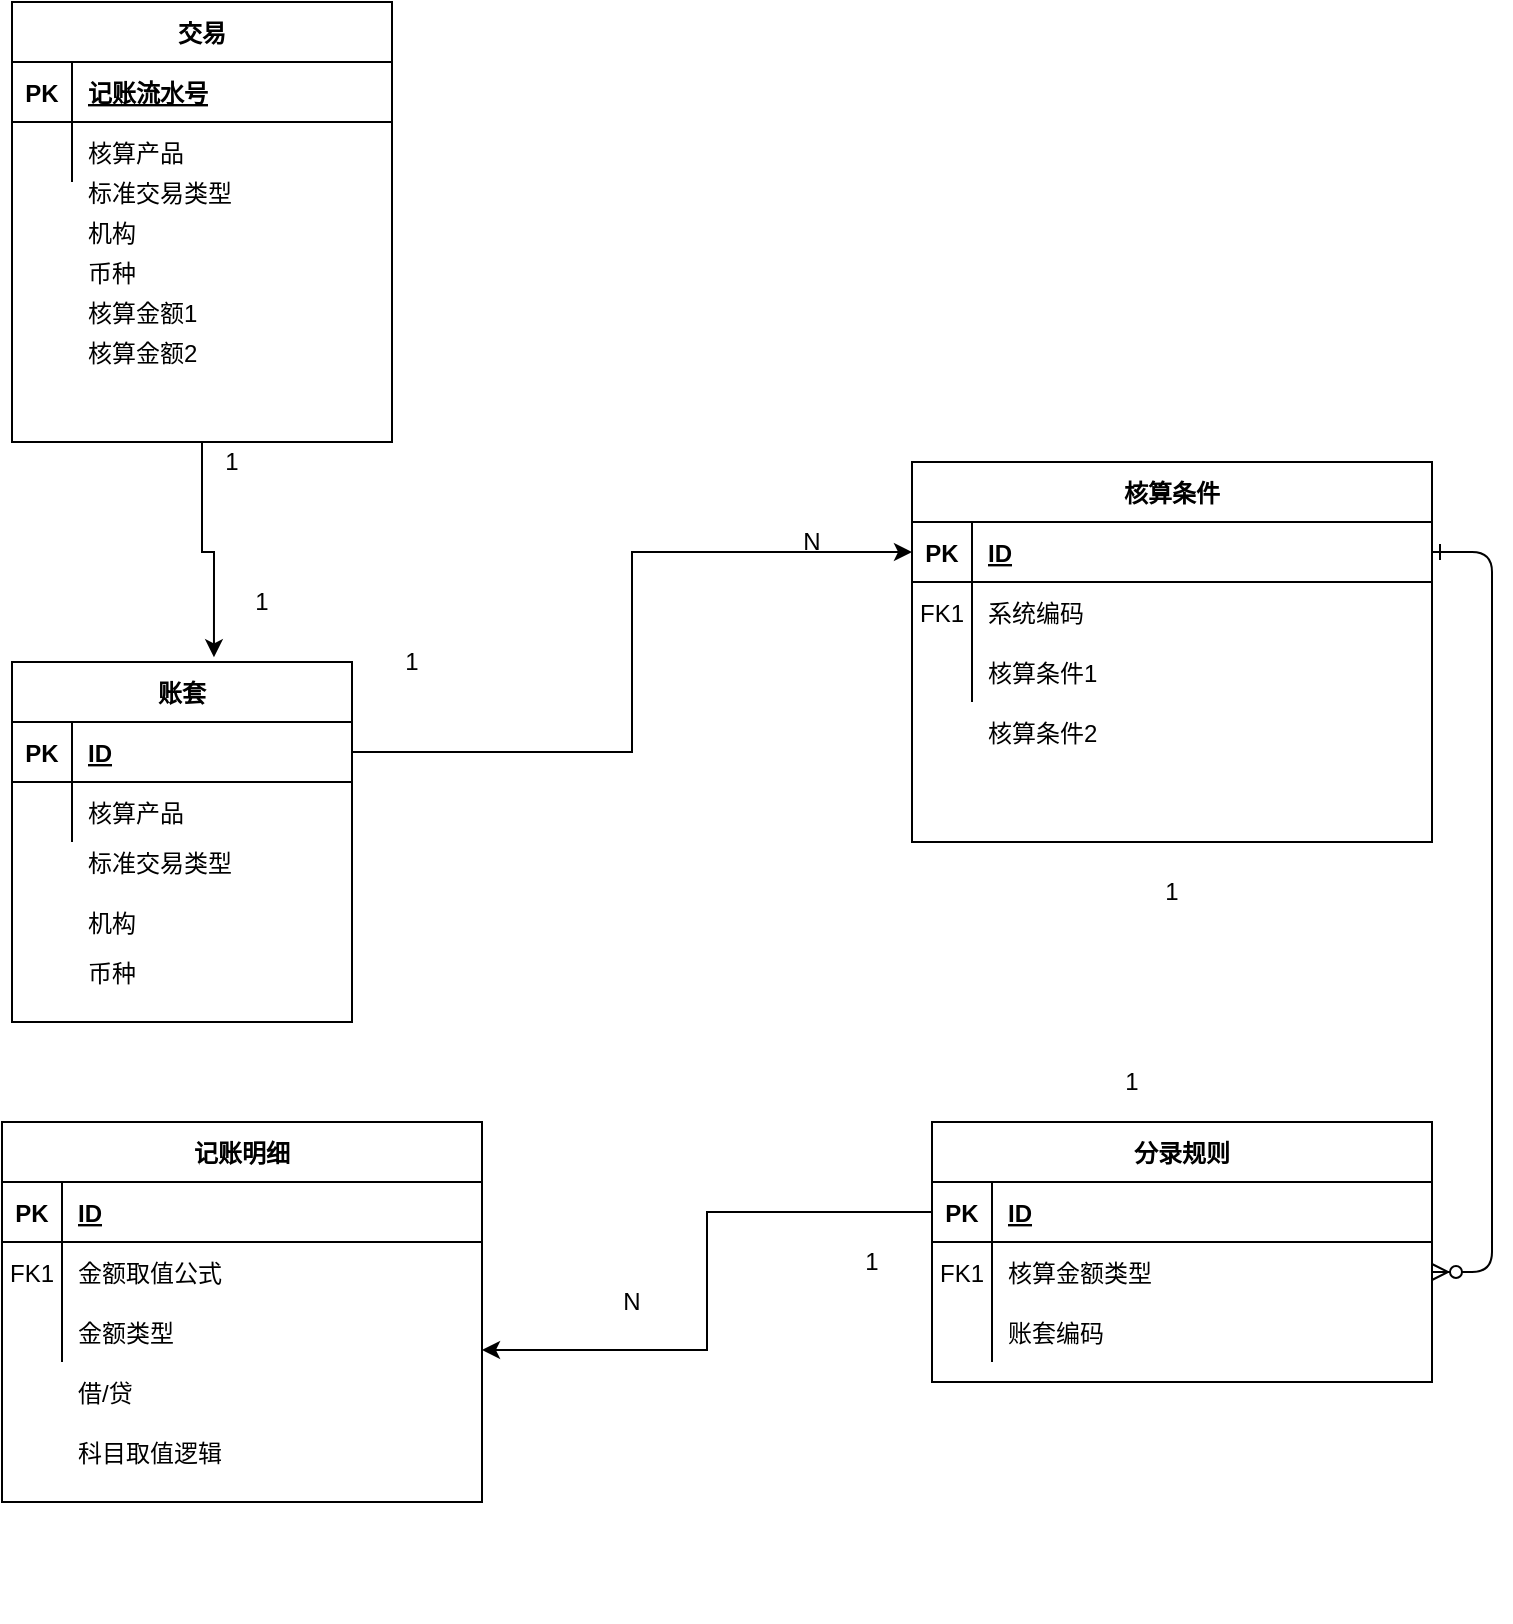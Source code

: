 <mxfile version="13.6.9" type="github" pages="2">
  <diagram id="R2lEEEUBdFMjLlhIrx00" name="Page-1">
    <mxGraphModel dx="1662" dy="794" grid="1" gridSize="10" guides="1" tooltips="1" connect="1" arrows="1" fold="1" page="1" pageScale="1" pageWidth="850" pageHeight="1100" math="0" shadow="0" extFonts="Permanent Marker^https://fonts.googleapis.com/css?family=Permanent+Marker">
      <root>
        <mxCell id="0" />
        <mxCell id="1" parent="0" />
        <mxCell id="C-vyLk0tnHw3VtMMgP7b-12" value="" style="edgeStyle=entityRelationEdgeStyle;endArrow=ERzeroToMany;startArrow=ERone;endFill=1;startFill=0;" parent="1" source="C-vyLk0tnHw3VtMMgP7b-3" target="C-vyLk0tnHw3VtMMgP7b-17" edge="1">
          <mxGeometry width="100" height="100" relative="1" as="geometry">
            <mxPoint x="490" y="450" as="sourcePoint" />
            <mxPoint x="550" y="475" as="targetPoint" />
          </mxGeometry>
        </mxCell>
        <mxCell id="tCcz-3uAyz8Q7EyDNhUn-16" value="" style="group" vertex="1" connectable="0" parent="1">
          <mxGeometry x="90" y="160" width="250" height="220" as="geometry" />
        </mxCell>
        <mxCell id="tCcz-3uAyz8Q7EyDNhUn-1" value="交易" style="shape=table;startSize=30;container=1;collapsible=1;childLayout=tableLayout;fixedRows=1;rowLines=0;fontStyle=1;align=center;resizeLast=1;" vertex="1" parent="tCcz-3uAyz8Q7EyDNhUn-16">
          <mxGeometry width="190" height="220" as="geometry" />
        </mxCell>
        <mxCell id="tCcz-3uAyz8Q7EyDNhUn-2" value="" style="shape=partialRectangle;collapsible=0;dropTarget=0;pointerEvents=0;fillColor=none;points=[[0,0.5],[1,0.5]];portConstraint=eastwest;top=0;left=0;right=0;bottom=1;" vertex="1" parent="tCcz-3uAyz8Q7EyDNhUn-1">
          <mxGeometry y="30" width="190" height="30" as="geometry" />
        </mxCell>
        <mxCell id="tCcz-3uAyz8Q7EyDNhUn-3" value="PK" style="shape=partialRectangle;overflow=hidden;connectable=0;fillColor=none;top=0;left=0;bottom=0;right=0;fontStyle=1;" vertex="1" parent="tCcz-3uAyz8Q7EyDNhUn-2">
          <mxGeometry width="30" height="30" as="geometry" />
        </mxCell>
        <mxCell id="tCcz-3uAyz8Q7EyDNhUn-4" value="记账流水号" style="shape=partialRectangle;overflow=hidden;connectable=0;fillColor=none;top=0;left=0;bottom=0;right=0;align=left;spacingLeft=6;fontStyle=5;" vertex="1" parent="tCcz-3uAyz8Q7EyDNhUn-2">
          <mxGeometry x="30" width="160" height="30" as="geometry" />
        </mxCell>
        <mxCell id="tCcz-3uAyz8Q7EyDNhUn-5" value="" style="shape=partialRectangle;collapsible=0;dropTarget=0;pointerEvents=0;fillColor=none;points=[[0,0.5],[1,0.5]];portConstraint=eastwest;top=0;left=0;right=0;bottom=0;" vertex="1" parent="tCcz-3uAyz8Q7EyDNhUn-1">
          <mxGeometry y="60" width="190" height="30" as="geometry" />
        </mxCell>
        <mxCell id="tCcz-3uAyz8Q7EyDNhUn-6" value="" style="shape=partialRectangle;overflow=hidden;connectable=0;fillColor=none;top=0;left=0;bottom=0;right=0;" vertex="1" parent="tCcz-3uAyz8Q7EyDNhUn-5">
          <mxGeometry width="30" height="30" as="geometry" />
        </mxCell>
        <mxCell id="tCcz-3uAyz8Q7EyDNhUn-7" value="核算产品" style="shape=partialRectangle;overflow=hidden;connectable=0;fillColor=none;top=0;left=0;bottom=0;right=0;align=left;spacingLeft=6;" vertex="1" parent="tCcz-3uAyz8Q7EyDNhUn-5">
          <mxGeometry x="30" width="160" height="30" as="geometry" />
        </mxCell>
        <mxCell id="tCcz-3uAyz8Q7EyDNhUn-8" value="标准交易类型" style="shape=partialRectangle;overflow=hidden;connectable=0;fillColor=none;top=0;left=0;bottom=0;right=0;align=left;spacingLeft=6;" vertex="1" parent="tCcz-3uAyz8Q7EyDNhUn-16">
          <mxGeometry x="30" y="80" width="220" height="30" as="geometry" />
        </mxCell>
        <mxCell id="tCcz-3uAyz8Q7EyDNhUn-9" value="机构" style="shape=partialRectangle;overflow=hidden;connectable=0;fillColor=none;top=0;left=0;bottom=0;right=0;align=left;spacingLeft=6;" vertex="1" parent="tCcz-3uAyz8Q7EyDNhUn-16">
          <mxGeometry x="30" y="100" width="220" height="30" as="geometry" />
        </mxCell>
        <mxCell id="tCcz-3uAyz8Q7EyDNhUn-10" value="币种" style="shape=partialRectangle;overflow=hidden;connectable=0;fillColor=none;top=0;left=0;bottom=0;right=0;align=left;spacingLeft=6;" vertex="1" parent="tCcz-3uAyz8Q7EyDNhUn-16">
          <mxGeometry x="30" y="120" width="220" height="30" as="geometry" />
        </mxCell>
        <mxCell id="tCcz-3uAyz8Q7EyDNhUn-11" value="核算金额1" style="shape=partialRectangle;overflow=hidden;connectable=0;fillColor=none;top=0;left=0;bottom=0;right=0;align=left;spacingLeft=6;" vertex="1" parent="tCcz-3uAyz8Q7EyDNhUn-16">
          <mxGeometry x="30" y="140" width="220" height="30" as="geometry" />
        </mxCell>
        <mxCell id="tCcz-3uAyz8Q7EyDNhUn-12" value="核算金额2" style="shape=partialRectangle;overflow=hidden;connectable=0;fillColor=none;top=0;left=0;bottom=0;right=0;align=left;spacingLeft=6;" vertex="1" parent="tCcz-3uAyz8Q7EyDNhUn-16">
          <mxGeometry x="30" y="160" width="220" height="30" as="geometry" />
        </mxCell>
        <mxCell id="tCcz-3uAyz8Q7EyDNhUn-28" value="1" style="text;html=1;strokeColor=none;fillColor=none;align=center;verticalAlign=middle;whiteSpace=wrap;rounded=0;" vertex="1" parent="1">
          <mxGeometry x="180" y="380" width="40" height="20" as="geometry" />
        </mxCell>
        <mxCell id="tCcz-3uAyz8Q7EyDNhUn-29" value="1" style="text;html=1;strokeColor=none;fillColor=none;align=center;verticalAlign=middle;whiteSpace=wrap;rounded=0;" vertex="1" parent="1">
          <mxGeometry x="195" y="450" width="40" height="20" as="geometry" />
        </mxCell>
        <mxCell id="tCcz-3uAyz8Q7EyDNhUn-36" value="" style="group" vertex="1" connectable="0" parent="1">
          <mxGeometry x="85" y="720" width="260" height="250" as="geometry" />
        </mxCell>
        <mxCell id="tCcz-3uAyz8Q7EyDNhUn-17" value="记账明细" style="shape=table;startSize=30;container=1;collapsible=1;childLayout=tableLayout;fixedRows=1;rowLines=0;fontStyle=1;align=center;resizeLast=1;" vertex="1" parent="tCcz-3uAyz8Q7EyDNhUn-36">
          <mxGeometry width="240" height="190" as="geometry" />
        </mxCell>
        <mxCell id="tCcz-3uAyz8Q7EyDNhUn-18" value="" style="shape=partialRectangle;collapsible=0;dropTarget=0;pointerEvents=0;fillColor=none;points=[[0,0.5],[1,0.5]];portConstraint=eastwest;top=0;left=0;right=0;bottom=1;" vertex="1" parent="tCcz-3uAyz8Q7EyDNhUn-17">
          <mxGeometry y="30" width="240" height="30" as="geometry" />
        </mxCell>
        <mxCell id="tCcz-3uAyz8Q7EyDNhUn-19" value="PK" style="shape=partialRectangle;overflow=hidden;connectable=0;fillColor=none;top=0;left=0;bottom=0;right=0;fontStyle=1;" vertex="1" parent="tCcz-3uAyz8Q7EyDNhUn-18">
          <mxGeometry width="30" height="30" as="geometry" />
        </mxCell>
        <mxCell id="tCcz-3uAyz8Q7EyDNhUn-20" value="ID" style="shape=partialRectangle;overflow=hidden;connectable=0;fillColor=none;top=0;left=0;bottom=0;right=0;align=left;spacingLeft=6;fontStyle=5;" vertex="1" parent="tCcz-3uAyz8Q7EyDNhUn-18">
          <mxGeometry x="30" width="210" height="30" as="geometry" />
        </mxCell>
        <mxCell id="tCcz-3uAyz8Q7EyDNhUn-21" value="" style="shape=partialRectangle;collapsible=0;dropTarget=0;pointerEvents=0;fillColor=none;points=[[0,0.5],[1,0.5]];portConstraint=eastwest;top=0;left=0;right=0;bottom=0;" vertex="1" parent="tCcz-3uAyz8Q7EyDNhUn-17">
          <mxGeometry y="60" width="240" height="30" as="geometry" />
        </mxCell>
        <mxCell id="tCcz-3uAyz8Q7EyDNhUn-22" value="FK1" style="shape=partialRectangle;overflow=hidden;connectable=0;fillColor=none;top=0;left=0;bottom=0;right=0;" vertex="1" parent="tCcz-3uAyz8Q7EyDNhUn-21">
          <mxGeometry width="30" height="30" as="geometry" />
        </mxCell>
        <mxCell id="tCcz-3uAyz8Q7EyDNhUn-23" value="金额取值公式" style="shape=partialRectangle;overflow=hidden;connectable=0;fillColor=none;top=0;left=0;bottom=0;right=0;align=left;spacingLeft=6;" vertex="1" parent="tCcz-3uAyz8Q7EyDNhUn-21">
          <mxGeometry x="30" width="210" height="30" as="geometry" />
        </mxCell>
        <mxCell id="tCcz-3uAyz8Q7EyDNhUn-24" value="" style="shape=partialRectangle;collapsible=0;dropTarget=0;pointerEvents=0;fillColor=none;points=[[0,0.5],[1,0.5]];portConstraint=eastwest;top=0;left=0;right=0;bottom=0;" vertex="1" parent="tCcz-3uAyz8Q7EyDNhUn-17">
          <mxGeometry y="90" width="240" height="30" as="geometry" />
        </mxCell>
        <mxCell id="tCcz-3uAyz8Q7EyDNhUn-25" value="" style="shape=partialRectangle;overflow=hidden;connectable=0;fillColor=none;top=0;left=0;bottom=0;right=0;" vertex="1" parent="tCcz-3uAyz8Q7EyDNhUn-24">
          <mxGeometry width="30" height="30" as="geometry" />
        </mxCell>
        <mxCell id="tCcz-3uAyz8Q7EyDNhUn-26" value="金额类型" style="shape=partialRectangle;overflow=hidden;connectable=0;fillColor=none;top=0;left=0;bottom=0;right=0;align=left;spacingLeft=6;" vertex="1" parent="tCcz-3uAyz8Q7EyDNhUn-24">
          <mxGeometry x="30" width="210" height="30" as="geometry" />
        </mxCell>
        <mxCell id="tCcz-3uAyz8Q7EyDNhUn-27" value="借/贷" style="shape=partialRectangle;overflow=hidden;connectable=0;fillColor=none;top=0;left=0;bottom=0;right=0;align=left;spacingLeft=6;" vertex="1" parent="tCcz-3uAyz8Q7EyDNhUn-36">
          <mxGeometry x="30" y="120" width="230" height="30" as="geometry" />
        </mxCell>
        <mxCell id="tCcz-3uAyz8Q7EyDNhUn-35" value="科目取值逻辑" style="shape=partialRectangle;overflow=hidden;connectable=0;fillColor=none;top=0;left=0;bottom=0;right=0;align=left;spacingLeft=6;" vertex="1" parent="tCcz-3uAyz8Q7EyDNhUn-36">
          <mxGeometry x="30" y="150" width="230" height="30" as="geometry" />
        </mxCell>
        <mxCell id="tCcz-3uAyz8Q7EyDNhUn-37" value="N" style="text;html=1;strokeColor=none;fillColor=none;align=center;verticalAlign=middle;whiteSpace=wrap;rounded=0;" vertex="1" parent="1">
          <mxGeometry x="380" y="800" width="40" height="20" as="geometry" />
        </mxCell>
        <mxCell id="tCcz-3uAyz8Q7EyDNhUn-39" value="" style="group" vertex="1" connectable="0" parent="1">
          <mxGeometry x="470" y="390" width="330" height="225" as="geometry" />
        </mxCell>
        <mxCell id="C-vyLk0tnHw3VtMMgP7b-2" value="核算条件" style="shape=table;startSize=30;container=1;collapsible=1;childLayout=tableLayout;fixedRows=1;rowLines=0;fontStyle=1;align=center;resizeLast=1;" parent="tCcz-3uAyz8Q7EyDNhUn-39" vertex="1">
          <mxGeometry x="70" width="260" height="190" as="geometry" />
        </mxCell>
        <mxCell id="C-vyLk0tnHw3VtMMgP7b-3" value="" style="shape=partialRectangle;collapsible=0;dropTarget=0;pointerEvents=0;fillColor=none;points=[[0,0.5],[1,0.5]];portConstraint=eastwest;top=0;left=0;right=0;bottom=1;" parent="C-vyLk0tnHw3VtMMgP7b-2" vertex="1">
          <mxGeometry y="30" width="260" height="30" as="geometry" />
        </mxCell>
        <mxCell id="C-vyLk0tnHw3VtMMgP7b-4" value="PK" style="shape=partialRectangle;overflow=hidden;connectable=0;fillColor=none;top=0;left=0;bottom=0;right=0;fontStyle=1;" parent="C-vyLk0tnHw3VtMMgP7b-3" vertex="1">
          <mxGeometry width="30" height="30" as="geometry" />
        </mxCell>
        <mxCell id="C-vyLk0tnHw3VtMMgP7b-5" value="ID" style="shape=partialRectangle;overflow=hidden;connectable=0;fillColor=none;top=0;left=0;bottom=0;right=0;align=left;spacingLeft=6;fontStyle=5;" parent="C-vyLk0tnHw3VtMMgP7b-3" vertex="1">
          <mxGeometry x="30" width="230" height="30" as="geometry" />
        </mxCell>
        <mxCell id="C-vyLk0tnHw3VtMMgP7b-6" value="" style="shape=partialRectangle;collapsible=0;dropTarget=0;pointerEvents=0;fillColor=none;points=[[0,0.5],[1,0.5]];portConstraint=eastwest;top=0;left=0;right=0;bottom=0;" parent="C-vyLk0tnHw3VtMMgP7b-2" vertex="1">
          <mxGeometry y="60" width="260" height="30" as="geometry" />
        </mxCell>
        <mxCell id="C-vyLk0tnHw3VtMMgP7b-7" value="FK1" style="shape=partialRectangle;overflow=hidden;connectable=0;fillColor=none;top=0;left=0;bottom=0;right=0;" parent="C-vyLk0tnHw3VtMMgP7b-6" vertex="1">
          <mxGeometry width="30" height="30" as="geometry" />
        </mxCell>
        <mxCell id="C-vyLk0tnHw3VtMMgP7b-8" value="系统编码" style="shape=partialRectangle;overflow=hidden;connectable=0;fillColor=none;top=0;left=0;bottom=0;right=0;align=left;spacingLeft=6;" parent="C-vyLk0tnHw3VtMMgP7b-6" vertex="1">
          <mxGeometry x="30" width="230" height="30" as="geometry" />
        </mxCell>
        <mxCell id="C-vyLk0tnHw3VtMMgP7b-9" value="" style="shape=partialRectangle;collapsible=0;dropTarget=0;pointerEvents=0;fillColor=none;points=[[0,0.5],[1,0.5]];portConstraint=eastwest;top=0;left=0;right=0;bottom=0;" parent="C-vyLk0tnHw3VtMMgP7b-2" vertex="1">
          <mxGeometry y="90" width="260" height="30" as="geometry" />
        </mxCell>
        <mxCell id="C-vyLk0tnHw3VtMMgP7b-10" value="" style="shape=partialRectangle;overflow=hidden;connectable=0;fillColor=none;top=0;left=0;bottom=0;right=0;" parent="C-vyLk0tnHw3VtMMgP7b-9" vertex="1">
          <mxGeometry width="30" height="30" as="geometry" />
        </mxCell>
        <mxCell id="C-vyLk0tnHw3VtMMgP7b-11" value="核算条件1" style="shape=partialRectangle;overflow=hidden;connectable=0;fillColor=none;top=0;left=0;bottom=0;right=0;align=left;spacingLeft=6;" parent="C-vyLk0tnHw3VtMMgP7b-9" vertex="1">
          <mxGeometry x="30" width="230" height="30" as="geometry" />
        </mxCell>
        <mxCell id="tCcz-3uAyz8Q7EyDNhUn-30" value="N" style="text;html=1;strokeColor=none;fillColor=none;align=center;verticalAlign=middle;whiteSpace=wrap;rounded=0;" vertex="1" parent="tCcz-3uAyz8Q7EyDNhUn-39">
          <mxGeometry y="30" width="40" height="20" as="geometry" />
        </mxCell>
        <mxCell id="tCcz-3uAyz8Q7EyDNhUn-33" value="1" style="text;html=1;strokeColor=none;fillColor=none;align=center;verticalAlign=middle;whiteSpace=wrap;rounded=0;" vertex="1" parent="tCcz-3uAyz8Q7EyDNhUn-39">
          <mxGeometry x="180" y="205" width="40" height="20" as="geometry" />
        </mxCell>
        <mxCell id="tCcz-3uAyz8Q7EyDNhUn-38" value="核算条件2" style="shape=partialRectangle;overflow=hidden;connectable=0;fillColor=none;top=0;left=0;bottom=0;right=0;align=left;spacingLeft=6;" vertex="1" parent="tCcz-3uAyz8Q7EyDNhUn-39">
          <mxGeometry x="100" y="120" width="230" height="30" as="geometry" />
        </mxCell>
        <mxCell id="tCcz-3uAyz8Q7EyDNhUn-55" style="edgeStyle=orthogonalEdgeStyle;rounded=0;orthogonalLoop=1;jettySize=auto;html=1;exitX=0.5;exitY=1;exitDx=0;exitDy=0;entryX=0.594;entryY=-0.013;entryDx=0;entryDy=0;entryPerimeter=0;" edge="1" parent="1" source="tCcz-3uAyz8Q7EyDNhUn-1" target="C-vyLk0tnHw3VtMMgP7b-23">
          <mxGeometry relative="1" as="geometry" />
        </mxCell>
        <mxCell id="tCcz-3uAyz8Q7EyDNhUn-56" value="" style="group" vertex="1" connectable="0" parent="1">
          <mxGeometry x="500" y="690" width="300" height="160" as="geometry" />
        </mxCell>
        <mxCell id="tCcz-3uAyz8Q7EyDNhUn-40" value="" style="group" vertex="1" connectable="0" parent="tCcz-3uAyz8Q7EyDNhUn-56">
          <mxGeometry x="50" width="250" height="160" as="geometry" />
        </mxCell>
        <mxCell id="tCcz-3uAyz8Q7EyDNhUn-34" value="1" style="text;html=1;strokeColor=none;fillColor=none;align=center;verticalAlign=middle;whiteSpace=wrap;rounded=0;" vertex="1" parent="tCcz-3uAyz8Q7EyDNhUn-40">
          <mxGeometry x="80" width="40" height="20" as="geometry" />
        </mxCell>
        <mxCell id="C-vyLk0tnHw3VtMMgP7b-13" value="分录规则" style="shape=table;startSize=30;container=1;collapsible=1;childLayout=tableLayout;fixedRows=1;rowLines=0;fontStyle=1;align=center;resizeLast=1;" parent="tCcz-3uAyz8Q7EyDNhUn-40" vertex="1">
          <mxGeometry y="30" width="250" height="130" as="geometry" />
        </mxCell>
        <mxCell id="C-vyLk0tnHw3VtMMgP7b-14" value="" style="shape=partialRectangle;collapsible=0;dropTarget=0;pointerEvents=0;fillColor=none;points=[[0,0.5],[1,0.5]];portConstraint=eastwest;top=0;left=0;right=0;bottom=1;" parent="C-vyLk0tnHw3VtMMgP7b-13" vertex="1">
          <mxGeometry y="30" width="250" height="30" as="geometry" />
        </mxCell>
        <mxCell id="C-vyLk0tnHw3VtMMgP7b-15" value="PK" style="shape=partialRectangle;overflow=hidden;connectable=0;fillColor=none;top=0;left=0;bottom=0;right=0;fontStyle=1;" parent="C-vyLk0tnHw3VtMMgP7b-14" vertex="1">
          <mxGeometry width="30" height="30" as="geometry" />
        </mxCell>
        <mxCell id="C-vyLk0tnHw3VtMMgP7b-16" value="ID" style="shape=partialRectangle;overflow=hidden;connectable=0;fillColor=none;top=0;left=0;bottom=0;right=0;align=left;spacingLeft=6;fontStyle=5;" parent="C-vyLk0tnHw3VtMMgP7b-14" vertex="1">
          <mxGeometry x="30" width="220" height="30" as="geometry" />
        </mxCell>
        <mxCell id="C-vyLk0tnHw3VtMMgP7b-17" value="" style="shape=partialRectangle;collapsible=0;dropTarget=0;pointerEvents=0;fillColor=none;points=[[0,0.5],[1,0.5]];portConstraint=eastwest;top=0;left=0;right=0;bottom=0;" parent="C-vyLk0tnHw3VtMMgP7b-13" vertex="1">
          <mxGeometry y="60" width="250" height="30" as="geometry" />
        </mxCell>
        <mxCell id="C-vyLk0tnHw3VtMMgP7b-18" value="FK1" style="shape=partialRectangle;overflow=hidden;connectable=0;fillColor=none;top=0;left=0;bottom=0;right=0;" parent="C-vyLk0tnHw3VtMMgP7b-17" vertex="1">
          <mxGeometry width="30" height="30" as="geometry" />
        </mxCell>
        <mxCell id="C-vyLk0tnHw3VtMMgP7b-19" value="核算金额类型" style="shape=partialRectangle;overflow=hidden;connectable=0;fillColor=none;top=0;left=0;bottom=0;right=0;align=left;spacingLeft=6;" parent="C-vyLk0tnHw3VtMMgP7b-17" vertex="1">
          <mxGeometry x="30" width="220" height="30" as="geometry" />
        </mxCell>
        <mxCell id="C-vyLk0tnHw3VtMMgP7b-20" value="" style="shape=partialRectangle;collapsible=0;dropTarget=0;pointerEvents=0;fillColor=none;points=[[0,0.5],[1,0.5]];portConstraint=eastwest;top=0;left=0;right=0;bottom=0;" parent="C-vyLk0tnHw3VtMMgP7b-13" vertex="1">
          <mxGeometry y="90" width="250" height="30" as="geometry" />
        </mxCell>
        <mxCell id="C-vyLk0tnHw3VtMMgP7b-21" value="" style="shape=partialRectangle;overflow=hidden;connectable=0;fillColor=none;top=0;left=0;bottom=0;right=0;" parent="C-vyLk0tnHw3VtMMgP7b-20" vertex="1">
          <mxGeometry width="30" height="30" as="geometry" />
        </mxCell>
        <mxCell id="C-vyLk0tnHw3VtMMgP7b-22" value="账套编码" style="shape=partialRectangle;overflow=hidden;connectable=0;fillColor=none;top=0;left=0;bottom=0;right=0;align=left;spacingLeft=6;" parent="C-vyLk0tnHw3VtMMgP7b-20" vertex="1">
          <mxGeometry x="30" width="220" height="30" as="geometry" />
        </mxCell>
        <mxCell id="tCcz-3uAyz8Q7EyDNhUn-54" value="1" style="text;html=1;strokeColor=none;fillColor=none;align=center;verticalAlign=middle;whiteSpace=wrap;rounded=0;" vertex="1" parent="tCcz-3uAyz8Q7EyDNhUn-56">
          <mxGeometry y="90" width="40" height="20" as="geometry" />
        </mxCell>
        <mxCell id="tCcz-3uAyz8Q7EyDNhUn-60" style="edgeStyle=orthogonalEdgeStyle;rounded=0;orthogonalLoop=1;jettySize=auto;html=1;exitX=0;exitY=0.5;exitDx=0;exitDy=0;entryX=1;entryY=0.8;entryDx=0;entryDy=0;entryPerimeter=0;" edge="1" parent="1" source="C-vyLk0tnHw3VtMMgP7b-14" target="tCcz-3uAyz8Q7EyDNhUn-24">
          <mxGeometry relative="1" as="geometry" />
        </mxCell>
        <mxCell id="tCcz-3uAyz8Q7EyDNhUn-61" value="" style="edgeStyle=orthogonalEdgeStyle;rounded=0;orthogonalLoop=1;jettySize=auto;html=1;entryX=0;entryY=0.5;entryDx=0;entryDy=0;" edge="1" parent="1" source="C-vyLk0tnHw3VtMMgP7b-24" target="C-vyLk0tnHw3VtMMgP7b-3">
          <mxGeometry relative="1" as="geometry">
            <mxPoint x="420" y="470" as="targetPoint" />
          </mxGeometry>
        </mxCell>
        <mxCell id="tCcz-3uAyz8Q7EyDNhUn-62" value="" style="group" vertex="1" connectable="0" parent="1">
          <mxGeometry x="90" y="480" width="220" height="240" as="geometry" />
        </mxCell>
        <mxCell id="C-vyLk0tnHw3VtMMgP7b-23" value="账套" style="shape=table;startSize=30;container=1;collapsible=1;childLayout=tableLayout;fixedRows=1;rowLines=0;fontStyle=1;align=center;resizeLast=1;" parent="tCcz-3uAyz8Q7EyDNhUn-62" vertex="1">
          <mxGeometry y="10" width="170" height="180" as="geometry" />
        </mxCell>
        <mxCell id="C-vyLk0tnHw3VtMMgP7b-24" value="" style="shape=partialRectangle;collapsible=0;dropTarget=0;pointerEvents=0;fillColor=none;points=[[0,0.5],[1,0.5]];portConstraint=eastwest;top=0;left=0;right=0;bottom=1;" parent="C-vyLk0tnHw3VtMMgP7b-23" vertex="1">
          <mxGeometry y="30" width="170" height="30" as="geometry" />
        </mxCell>
        <mxCell id="C-vyLk0tnHw3VtMMgP7b-25" value="PK" style="shape=partialRectangle;overflow=hidden;connectable=0;fillColor=none;top=0;left=0;bottom=0;right=0;fontStyle=1;" parent="C-vyLk0tnHw3VtMMgP7b-24" vertex="1">
          <mxGeometry width="30" height="30" as="geometry" />
        </mxCell>
        <mxCell id="C-vyLk0tnHw3VtMMgP7b-26" value="ID" style="shape=partialRectangle;overflow=hidden;connectable=0;fillColor=none;top=0;left=0;bottom=0;right=0;align=left;spacingLeft=6;fontStyle=5;" parent="C-vyLk0tnHw3VtMMgP7b-24" vertex="1">
          <mxGeometry x="30" width="140" height="30" as="geometry" />
        </mxCell>
        <mxCell id="C-vyLk0tnHw3VtMMgP7b-27" value="" style="shape=partialRectangle;collapsible=0;dropTarget=0;pointerEvents=0;fillColor=none;points=[[0,0.5],[1,0.5]];portConstraint=eastwest;top=0;left=0;right=0;bottom=0;" parent="C-vyLk0tnHw3VtMMgP7b-23" vertex="1">
          <mxGeometry y="60" width="170" height="30" as="geometry" />
        </mxCell>
        <mxCell id="C-vyLk0tnHw3VtMMgP7b-28" value="" style="shape=partialRectangle;overflow=hidden;connectable=0;fillColor=none;top=0;left=0;bottom=0;right=0;" parent="C-vyLk0tnHw3VtMMgP7b-27" vertex="1">
          <mxGeometry width="30" height="30" as="geometry" />
        </mxCell>
        <mxCell id="C-vyLk0tnHw3VtMMgP7b-29" value="核算产品" style="shape=partialRectangle;overflow=hidden;connectable=0;fillColor=none;top=0;left=0;bottom=0;right=0;align=left;spacingLeft=6;" parent="C-vyLk0tnHw3VtMMgP7b-27" vertex="1">
          <mxGeometry x="30" width="140" height="30" as="geometry" />
        </mxCell>
        <mxCell id="tCcz-3uAyz8Q7EyDNhUn-13" value="标准交易类型" style="shape=partialRectangle;overflow=hidden;connectable=0;fillColor=none;top=0;left=0;bottom=0;right=0;align=left;spacingLeft=6;" vertex="1" parent="tCcz-3uAyz8Q7EyDNhUn-62">
          <mxGeometry x="30" y="95" width="130" height="30" as="geometry" />
        </mxCell>
        <mxCell id="tCcz-3uAyz8Q7EyDNhUn-14" value="机构" style="shape=partialRectangle;overflow=hidden;connectable=0;fillColor=none;top=0;left=0;bottom=0;right=0;align=left;spacingLeft=6;" vertex="1" parent="tCcz-3uAyz8Q7EyDNhUn-62">
          <mxGeometry x="30" y="125" width="130" height="30" as="geometry" />
        </mxCell>
        <mxCell id="tCcz-3uAyz8Q7EyDNhUn-15" value="币种" style="shape=partialRectangle;overflow=hidden;connectable=0;fillColor=none;top=0;left=0;bottom=0;right=0;align=left;spacingLeft=6;" vertex="1" parent="tCcz-3uAyz8Q7EyDNhUn-62">
          <mxGeometry x="30" y="150" width="130" height="30" as="geometry" />
        </mxCell>
        <mxCell id="tCcz-3uAyz8Q7EyDNhUn-31" value="1" style="text;html=1;strokeColor=none;fillColor=none;align=center;verticalAlign=middle;whiteSpace=wrap;rounded=0;" vertex="1" parent="tCcz-3uAyz8Q7EyDNhUn-62">
          <mxGeometry x="180" width="40" height="20" as="geometry" />
        </mxCell>
      </root>
    </mxGraphModel>
  </diagram>
  <diagram id="3JucS95Ga-_Bado79ybx" name="第 2 页">
    <mxGraphModel dx="2489" dy="794" grid="1" gridSize="10" guides="1" tooltips="1" connect="1" arrows="1" fold="1" page="1" pageScale="1" pageWidth="827" pageHeight="1169" math="0" shadow="0">
      <root>
        <mxCell id="DS7BerPDZezU8h9V2kEW-0" />
        <mxCell id="DS7BerPDZezU8h9V2kEW-1" parent="DS7BerPDZezU8h9V2kEW-0" />
        <mxCell id="iSXYjvYL0HkBKF_I5MWs-16" value="" style="group" vertex="1" connectable="0" parent="DS7BerPDZezU8h9V2kEW-1">
          <mxGeometry x="235" y="620" width="570" height="320" as="geometry" />
        </mxCell>
        <mxCell id="iSXYjvYL0HkBKF_I5MWs-84" value="" style="group" vertex="1" connectable="0" parent="iSXYjvYL0HkBKF_I5MWs-16">
          <mxGeometry x="305" y="80" width="265" height="240" as="geometry" />
        </mxCell>
        <mxCell id="iSXYjvYL0HkBKF_I5MWs-83" value="" style="group" vertex="1" connectable="0" parent="iSXYjvYL0HkBKF_I5MWs-84">
          <mxGeometry width="265" height="240" as="geometry" />
        </mxCell>
        <mxCell id="iSXYjvYL0HkBKF_I5MWs-82" value="" style="group" vertex="1" connectable="0" parent="iSXYjvYL0HkBKF_I5MWs-83">
          <mxGeometry width="265" height="240" as="geometry" />
        </mxCell>
        <mxCell id="iSXYjvYL0HkBKF_I5MWs-17" value="记账规则明细" style="shape=table;startSize=30;container=1;collapsible=1;childLayout=tableLayout;fixedRows=1;rowLines=0;fontStyle=1;align=center;resizeLast=1;" vertex="1" parent="iSXYjvYL0HkBKF_I5MWs-82">
          <mxGeometry y="37.895" width="259.904" height="202.105" as="geometry" />
        </mxCell>
        <mxCell id="iSXYjvYL0HkBKF_I5MWs-18" value="" style="shape=partialRectangle;collapsible=0;dropTarget=0;pointerEvents=0;fillColor=none;points=[[0,0.5],[1,0.5]];portConstraint=eastwest;top=0;left=0;right=0;bottom=1;" vertex="1" parent="iSXYjvYL0HkBKF_I5MWs-17">
          <mxGeometry y="30" width="259.904" height="30" as="geometry" />
        </mxCell>
        <mxCell id="iSXYjvYL0HkBKF_I5MWs-19" value="PK" style="shape=partialRectangle;overflow=hidden;connectable=0;fillColor=none;top=0;left=0;bottom=0;right=0;fontStyle=1;" vertex="1" parent="iSXYjvYL0HkBKF_I5MWs-18">
          <mxGeometry width="30" height="30" as="geometry" />
        </mxCell>
        <mxCell id="iSXYjvYL0HkBKF_I5MWs-20" value="ID" style="shape=partialRectangle;overflow=hidden;connectable=0;fillColor=none;top=0;left=0;bottom=0;right=0;align=left;spacingLeft=6;fontStyle=5;" vertex="1" parent="iSXYjvYL0HkBKF_I5MWs-18">
          <mxGeometry x="30" width="229.904" height="30" as="geometry" />
        </mxCell>
        <mxCell id="iSXYjvYL0HkBKF_I5MWs-21" value="" style="shape=partialRectangle;collapsible=0;dropTarget=0;pointerEvents=0;fillColor=none;points=[[0,0.5],[1,0.5]];portConstraint=eastwest;top=0;left=0;right=0;bottom=0;" vertex="1" parent="iSXYjvYL0HkBKF_I5MWs-17">
          <mxGeometry y="60" width="259.904" height="30" as="geometry" />
        </mxCell>
        <mxCell id="iSXYjvYL0HkBKF_I5MWs-22" value="FK1" style="shape=partialRectangle;overflow=hidden;connectable=0;fillColor=none;top=0;left=0;bottom=0;right=0;" vertex="1" parent="iSXYjvYL0HkBKF_I5MWs-21">
          <mxGeometry width="30" height="30" as="geometry" />
        </mxCell>
        <mxCell id="iSXYjvYL0HkBKF_I5MWs-23" value="金额取值公式" style="shape=partialRectangle;overflow=hidden;connectable=0;fillColor=none;top=0;left=0;bottom=0;right=0;align=left;spacingLeft=6;" vertex="1" parent="iSXYjvYL0HkBKF_I5MWs-21">
          <mxGeometry x="30" width="229.904" height="30" as="geometry" />
        </mxCell>
        <mxCell id="iSXYjvYL0HkBKF_I5MWs-24" value="" style="shape=partialRectangle;collapsible=0;dropTarget=0;pointerEvents=0;fillColor=none;points=[[0,0.5],[1,0.5]];portConstraint=eastwest;top=0;left=0;right=0;bottom=0;" vertex="1" parent="iSXYjvYL0HkBKF_I5MWs-17">
          <mxGeometry y="90" width="259.904" height="30" as="geometry" />
        </mxCell>
        <mxCell id="iSXYjvYL0HkBKF_I5MWs-25" value="" style="shape=partialRectangle;overflow=hidden;connectable=0;fillColor=none;top=0;left=0;bottom=0;right=0;" vertex="1" parent="iSXYjvYL0HkBKF_I5MWs-24">
          <mxGeometry width="30" height="30" as="geometry" />
        </mxCell>
        <mxCell id="iSXYjvYL0HkBKF_I5MWs-26" value="金额类型" style="shape=partialRectangle;overflow=hidden;connectable=0;fillColor=none;top=0;left=0;bottom=0;right=0;align=left;spacingLeft=6;" vertex="1" parent="iSXYjvYL0HkBKF_I5MWs-24">
          <mxGeometry x="30" width="229.904" height="30" as="geometry" />
        </mxCell>
        <mxCell id="iSXYjvYL0HkBKF_I5MWs-27" value="借/贷" style="shape=partialRectangle;overflow=hidden;connectable=0;fillColor=none;top=0;left=0;bottom=0;right=0;align=left;spacingLeft=6;" vertex="1" parent="iSXYjvYL0HkBKF_I5MWs-82">
          <mxGeometry x="30.577" y="160.004" width="234.423" height="37.895" as="geometry" />
        </mxCell>
        <mxCell id="MPGPs2D8WvydJLBV8bWA-13" value="分录规则ID" style="shape=partialRectangle;overflow=hidden;connectable=0;fillColor=none;top=0;left=0;bottom=0;right=0;align=left;spacingLeft=6;" vertex="1" parent="iSXYjvYL0HkBKF_I5MWs-82">
          <mxGeometry x="30.577" y="190.004" width="234.423" height="37.895" as="geometry" />
        </mxCell>
        <mxCell id="iSXYjvYL0HkBKF_I5MWs-61" value="" style="group" vertex="1" connectable="0" parent="DS7BerPDZezU8h9V2kEW-1">
          <mxGeometry x="110" y="420" width="320" height="824.096" as="geometry" />
        </mxCell>
        <mxCell id="iSXYjvYL0HkBKF_I5MWs-86" value="" style="group" vertex="1" connectable="0" parent="iSXYjvYL0HkBKF_I5MWs-61">
          <mxGeometry x="90" y="680" width="230" height="144.096" as="geometry" />
        </mxCell>
        <mxCell id="iSXYjvYL0HkBKF_I5MWs-62" value="账套" style="shape=table;startSize=30;container=1;collapsible=1;childLayout=tableLayout;fixedRows=1;rowLines=0;fontStyle=1;align=center;resizeLast=1;" vertex="1" parent="iSXYjvYL0HkBKF_I5MWs-86">
          <mxGeometry width="190" height="140.01" as="geometry" />
        </mxCell>
        <mxCell id="iSXYjvYL0HkBKF_I5MWs-63" value="" style="shape=partialRectangle;collapsible=0;dropTarget=0;pointerEvents=0;fillColor=none;points=[[0,0.5],[1,0.5]];portConstraint=eastwest;top=0;left=0;right=0;bottom=1;" vertex="1" parent="iSXYjvYL0HkBKF_I5MWs-62">
          <mxGeometry y="30" width="190" height="30" as="geometry" />
        </mxCell>
        <mxCell id="iSXYjvYL0HkBKF_I5MWs-64" value="PK" style="shape=partialRectangle;overflow=hidden;connectable=0;fillColor=none;top=0;left=0;bottom=0;right=0;fontStyle=1;" vertex="1" parent="iSXYjvYL0HkBKF_I5MWs-63">
          <mxGeometry width="30" height="30" as="geometry" />
        </mxCell>
        <mxCell id="iSXYjvYL0HkBKF_I5MWs-65" value="ID" style="shape=partialRectangle;overflow=hidden;connectable=0;fillColor=none;top=0;left=0;bottom=0;right=0;align=left;spacingLeft=6;fontStyle=5;" vertex="1" parent="iSXYjvYL0HkBKF_I5MWs-63">
          <mxGeometry x="30" width="160" height="30" as="geometry" />
        </mxCell>
        <mxCell id="iSXYjvYL0HkBKF_I5MWs-66" value="" style="shape=partialRectangle;collapsible=0;dropTarget=0;pointerEvents=0;fillColor=none;points=[[0,0.5],[1,0.5]];portConstraint=eastwest;top=0;left=0;right=0;bottom=0;" vertex="1" parent="iSXYjvYL0HkBKF_I5MWs-62">
          <mxGeometry y="60" width="190" height="30" as="geometry" />
        </mxCell>
        <mxCell id="iSXYjvYL0HkBKF_I5MWs-67" value="" style="shape=partialRectangle;overflow=hidden;connectable=0;fillColor=none;top=0;left=0;bottom=0;right=0;" vertex="1" parent="iSXYjvYL0HkBKF_I5MWs-66">
          <mxGeometry width="30" height="30" as="geometry" />
        </mxCell>
        <mxCell id="iSXYjvYL0HkBKF_I5MWs-68" value="" style="shape=partialRectangle;overflow=hidden;connectable=0;fillColor=none;top=0;left=0;bottom=0;right=0;align=left;spacingLeft=6;" vertex="1" parent="iSXYjvYL0HkBKF_I5MWs-66">
          <mxGeometry x="30" width="160" height="30" as="geometry" />
        </mxCell>
        <mxCell id="iSXYjvYL0HkBKF_I5MWs-79" value="1" style="text;html=1;strokeColor=none;fillColor=none;align=center;verticalAlign=middle;whiteSpace=wrap;rounded=0;" vertex="1" parent="iSXYjvYL0HkBKF_I5MWs-86">
          <mxGeometry x="190" y="58.641" width="40" height="22.731" as="geometry" />
        </mxCell>
        <mxCell id="MPGPs2D8WvydJLBV8bWA-86" value="账套编码" style="shape=partialRectangle;overflow=hidden;connectable=0;fillColor=none;top=0;left=0;bottom=0;right=0;align=left;spacingLeft=6;" vertex="1" parent="iSXYjvYL0HkBKF_I5MWs-86">
          <mxGeometry x="30" y="58.64" width="160" height="34.097" as="geometry" />
        </mxCell>
        <mxCell id="MPGPs2D8WvydJLBV8bWA-87" value="账套名称" style="shape=partialRectangle;overflow=hidden;connectable=0;fillColor=none;top=0;left=0;bottom=0;right=0;align=left;spacingLeft=6;" vertex="1" parent="iSXYjvYL0HkBKF_I5MWs-86">
          <mxGeometry x="30" y="92.74" width="160" height="34.097" as="geometry" />
        </mxCell>
        <mxCell id="iSXYjvYL0HkBKF_I5MWs-73" value="" style="group" vertex="1" connectable="0" parent="DS7BerPDZezU8h9V2kEW-1">
          <mxGeometry x="850" y="1180" width="330" height="225" as="geometry" />
        </mxCell>
        <mxCell id="iSXYjvYL0HkBKF_I5MWs-30" value="" style="group" vertex="1" connectable="0" parent="iSXYjvYL0HkBKF_I5MWs-73">
          <mxGeometry width="330" height="225" as="geometry" />
        </mxCell>
        <mxCell id="iSXYjvYL0HkBKF_I5MWs-31" value="核算条件" style="shape=table;startSize=30;container=1;collapsible=1;childLayout=tableLayout;fixedRows=1;rowLines=0;fontStyle=1;align=center;resizeLast=1;" vertex="1" parent="iSXYjvYL0HkBKF_I5MWs-30">
          <mxGeometry x="70" width="260" height="140" as="geometry" />
        </mxCell>
        <mxCell id="iSXYjvYL0HkBKF_I5MWs-32" value="" style="shape=partialRectangle;collapsible=0;dropTarget=0;pointerEvents=0;fillColor=none;points=[[0,0.5],[1,0.5]];portConstraint=eastwest;top=0;left=0;right=0;bottom=1;" vertex="1" parent="iSXYjvYL0HkBKF_I5MWs-31">
          <mxGeometry y="30" width="260" height="20" as="geometry" />
        </mxCell>
        <mxCell id="iSXYjvYL0HkBKF_I5MWs-33" value="PK" style="shape=partialRectangle;overflow=hidden;connectable=0;fillColor=none;top=0;left=0;bottom=0;right=0;fontStyle=1;" vertex="1" parent="iSXYjvYL0HkBKF_I5MWs-32">
          <mxGeometry width="30" height="20" as="geometry" />
        </mxCell>
        <mxCell id="iSXYjvYL0HkBKF_I5MWs-34" value="ID" style="shape=partialRectangle;overflow=hidden;connectable=0;fillColor=none;top=0;left=0;bottom=0;right=0;align=left;spacingLeft=6;fontStyle=5;" vertex="1" parent="iSXYjvYL0HkBKF_I5MWs-32">
          <mxGeometry x="30" width="230" height="20" as="geometry" />
        </mxCell>
        <mxCell id="iSXYjvYL0HkBKF_I5MWs-35" value="" style="shape=partialRectangle;collapsible=0;dropTarget=0;pointerEvents=0;fillColor=none;points=[[0,0.5],[1,0.5]];portConstraint=eastwest;top=0;left=0;right=0;bottom=0;" vertex="1" parent="iSXYjvYL0HkBKF_I5MWs-31">
          <mxGeometry y="50" width="260" height="20" as="geometry" />
        </mxCell>
        <mxCell id="iSXYjvYL0HkBKF_I5MWs-36" value="FK1" style="shape=partialRectangle;overflow=hidden;connectable=0;fillColor=none;top=0;left=0;bottom=0;right=0;" vertex="1" parent="iSXYjvYL0HkBKF_I5MWs-35">
          <mxGeometry width="30" height="20" as="geometry" />
        </mxCell>
        <mxCell id="iSXYjvYL0HkBKF_I5MWs-37" value="核算产品" style="shape=partialRectangle;overflow=hidden;connectable=0;fillColor=none;top=0;left=0;bottom=0;right=0;align=left;spacingLeft=6;" vertex="1" parent="iSXYjvYL0HkBKF_I5MWs-35">
          <mxGeometry x="30" width="230" height="20" as="geometry" />
        </mxCell>
        <mxCell id="MPGPs2D8WvydJLBV8bWA-6" value="规则匹配公式" style="shape=partialRectangle;overflow=hidden;connectable=0;fillColor=none;top=0;left=0;bottom=0;right=0;align=left;spacingLeft=6;" vertex="1" parent="iSXYjvYL0HkBKF_I5MWs-30">
          <mxGeometry x="100" y="70" width="230" height="20" as="geometry" />
        </mxCell>
        <mxCell id="MPGPs2D8WvydJLBV8bWA-12" value="分录规则ID" style="shape=partialRectangle;overflow=hidden;connectable=0;fillColor=none;top=0;left=0;bottom=0;right=0;align=left;spacingLeft=6;" vertex="1" parent="iSXYjvYL0HkBKF_I5MWs-30">
          <mxGeometry x="100" y="90" width="230" height="20" as="geometry" />
        </mxCell>
        <mxCell id="MPGPs2D8WvydJLBV8bWA-16" value="1" style="text;html=1;resizable=0;autosize=1;align=center;verticalAlign=middle;points=[];fillColor=none;strokeColor=none;rounded=0;" vertex="1" parent="iSXYjvYL0HkBKF_I5MWs-30">
          <mxGeometry x="40" y="40" width="20" height="20" as="geometry" />
        </mxCell>
        <mxCell id="iSXYjvYL0HkBKF_I5MWs-85" value="" style="group" vertex="1" connectable="0" parent="DS7BerPDZezU8h9V2kEW-1">
          <mxGeometry x="483" y="1050" width="300" height="180" as="geometry" />
        </mxCell>
        <mxCell id="iSXYjvYL0HkBKF_I5MWs-45" value="" style="group" vertex="1" connectable="0" parent="iSXYjvYL0HkBKF_I5MWs-85">
          <mxGeometry width="300" height="160" as="geometry" />
        </mxCell>
        <mxCell id="iSXYjvYL0HkBKF_I5MWs-46" value="" style="group" vertex="1" connectable="0" parent="iSXYjvYL0HkBKF_I5MWs-45">
          <mxGeometry x="50" width="250" height="160" as="geometry" />
        </mxCell>
        <mxCell id="iSXYjvYL0HkBKF_I5MWs-48" value="分录规则" style="shape=table;startSize=30;container=1;collapsible=1;childLayout=tableLayout;fixedRows=1;rowLines=0;fontStyle=1;align=center;resizeLast=1;" vertex="1" parent="iSXYjvYL0HkBKF_I5MWs-46">
          <mxGeometry y="30" width="250" height="130" as="geometry" />
        </mxCell>
        <mxCell id="iSXYjvYL0HkBKF_I5MWs-49" value="" style="shape=partialRectangle;collapsible=0;dropTarget=0;pointerEvents=0;fillColor=none;points=[[0,0.5],[1,0.5]];portConstraint=eastwest;top=0;left=0;right=0;bottom=1;" vertex="1" parent="iSXYjvYL0HkBKF_I5MWs-48">
          <mxGeometry y="30" width="250" height="30" as="geometry" />
        </mxCell>
        <mxCell id="iSXYjvYL0HkBKF_I5MWs-50" value="PK" style="shape=partialRectangle;overflow=hidden;connectable=0;fillColor=none;top=0;left=0;bottom=0;right=0;fontStyle=1;" vertex="1" parent="iSXYjvYL0HkBKF_I5MWs-49">
          <mxGeometry width="30" height="30" as="geometry" />
        </mxCell>
        <mxCell id="iSXYjvYL0HkBKF_I5MWs-51" value="ID" style="shape=partialRectangle;overflow=hidden;connectable=0;fillColor=none;top=0;left=0;bottom=0;right=0;align=left;spacingLeft=6;fontStyle=5;" vertex="1" parent="iSXYjvYL0HkBKF_I5MWs-49">
          <mxGeometry x="30" width="220" height="30" as="geometry" />
        </mxCell>
        <mxCell id="iSXYjvYL0HkBKF_I5MWs-52" value="" style="shape=partialRectangle;collapsible=0;dropTarget=0;pointerEvents=0;fillColor=none;points=[[0,0.5],[1,0.5]];portConstraint=eastwest;top=0;left=0;right=0;bottom=0;" vertex="1" parent="iSXYjvYL0HkBKF_I5MWs-48">
          <mxGeometry y="60" width="250" height="30" as="geometry" />
        </mxCell>
        <mxCell id="iSXYjvYL0HkBKF_I5MWs-53" value="FK1" style="shape=partialRectangle;overflow=hidden;connectable=0;fillColor=none;top=0;left=0;bottom=0;right=0;" vertex="1" parent="iSXYjvYL0HkBKF_I5MWs-52">
          <mxGeometry width="30" height="30" as="geometry" />
        </mxCell>
        <mxCell id="iSXYjvYL0HkBKF_I5MWs-54" value="分录名称" style="shape=partialRectangle;overflow=hidden;connectable=0;fillColor=none;top=0;left=0;bottom=0;right=0;align=left;spacingLeft=6;" vertex="1" parent="iSXYjvYL0HkBKF_I5MWs-52">
          <mxGeometry x="30" width="220" height="30" as="geometry" />
        </mxCell>
        <mxCell id="iSXYjvYL0HkBKF_I5MWs-55" value="" style="shape=partialRectangle;collapsible=0;dropTarget=0;pointerEvents=0;fillColor=none;points=[[0,0.5],[1,0.5]];portConstraint=eastwest;top=0;left=0;right=0;bottom=0;" vertex="1" parent="iSXYjvYL0HkBKF_I5MWs-48">
          <mxGeometry y="90" width="250" height="30" as="geometry" />
        </mxCell>
        <mxCell id="iSXYjvYL0HkBKF_I5MWs-56" value="" style="shape=partialRectangle;overflow=hidden;connectable=0;fillColor=none;top=0;left=0;bottom=0;right=0;" vertex="1" parent="iSXYjvYL0HkBKF_I5MWs-55">
          <mxGeometry width="30" height="30" as="geometry" />
        </mxCell>
        <mxCell id="iSXYjvYL0HkBKF_I5MWs-57" value="账套编码" style="shape=partialRectangle;overflow=hidden;connectable=0;fillColor=none;top=0;left=0;bottom=0;right=0;align=left;spacingLeft=6;" vertex="1" parent="iSXYjvYL0HkBKF_I5MWs-55">
          <mxGeometry x="30" width="220" height="30" as="geometry" />
        </mxCell>
        <mxCell id="iSXYjvYL0HkBKF_I5MWs-58" value="N" style="text;html=1;strokeColor=none;fillColor=none;align=center;verticalAlign=middle;whiteSpace=wrap;rounded=0;" vertex="1" parent="iSXYjvYL0HkBKF_I5MWs-45">
          <mxGeometry y="110" width="40" height="20" as="geometry" />
        </mxCell>
        <mxCell id="MPGPs2D8WvydJLBV8bWA-1" value="" style="edgeStyle=entityRelationEdgeStyle;fontSize=12;html=1;endArrow=ERoneToMany;entryX=0;entryY=0.5;entryDx=0;entryDy=0;" edge="1" parent="DS7BerPDZezU8h9V2kEW-1" target="iSXYjvYL0HkBKF_I5MWs-55">
          <mxGeometry width="100" height="100" relative="1" as="geometry">
            <mxPoint x="390" y="1185" as="sourcePoint" />
            <mxPoint x="500" y="520" as="targetPoint" />
          </mxGeometry>
        </mxCell>
        <mxCell id="MPGPs2D8WvydJLBV8bWA-2" value="" style="edgeStyle=entityRelationEdgeStyle;fontSize=12;html=1;endArrow=ERoneToMany;exitX=1;exitY=0.5;exitDx=0;exitDy=0;" edge="1" parent="DS7BerPDZezU8h9V2kEW-1" source="iSXYjvYL0HkBKF_I5MWs-49" target="iSXYjvYL0HkBKF_I5MWs-17">
          <mxGeometry width="100" height="100" relative="1" as="geometry">
            <mxPoint x="690" y="570" as="sourcePoint" />
            <mxPoint x="546.75" y="538.35" as="targetPoint" />
          </mxGeometry>
        </mxCell>
        <mxCell id="MPGPs2D8WvydJLBV8bWA-4" value="1" style="text;html=1;resizable=0;autosize=1;align=center;verticalAlign=middle;points=[];fillColor=none;strokeColor=none;rounded=0;" vertex="1" parent="DS7BerPDZezU8h9V2kEW-1">
          <mxGeometry x="830" y="1090" width="20" height="20" as="geometry" />
        </mxCell>
        <mxCell id="MPGPs2D8WvydJLBV8bWA-5" value="N" style="text;html=1;resizable=0;autosize=1;align=center;verticalAlign=middle;points=[];fillColor=none;strokeColor=none;rounded=0;" vertex="1" parent="DS7BerPDZezU8h9V2kEW-1">
          <mxGeometry x="827" y="850" width="20" height="20" as="geometry" />
        </mxCell>
        <mxCell id="MPGPs2D8WvydJLBV8bWA-10" value="" style="edgeStyle=entityRelationEdgeStyle;fontSize=12;html=1;endArrow=ERoneToMany;exitX=1;exitY=0.5;exitDx=0;exitDy=0;entryX=0;entryY=0.75;entryDx=0;entryDy=0;" edge="1" parent="DS7BerPDZezU8h9V2kEW-1" source="iSXYjvYL0HkBKF_I5MWs-55" target="iSXYjvYL0HkBKF_I5MWs-31">
          <mxGeometry width="100" height="100" relative="1" as="geometry">
            <mxPoint x="530" y="1220" as="sourcePoint" />
            <mxPoint x="910" y="1370" as="targetPoint" />
          </mxGeometry>
        </mxCell>
        <mxCell id="MPGPs2D8WvydJLBV8bWA-14" value="N" style="text;html=1;resizable=0;autosize=1;align=center;verticalAlign=middle;points=[];fillColor=none;strokeColor=none;rounded=0;" vertex="1" parent="DS7BerPDZezU8h9V2kEW-1">
          <mxGeometry x="827" y="850" width="20" height="20" as="geometry" />
        </mxCell>
        <mxCell id="MPGPs2D8WvydJLBV8bWA-15" value="N" style="text;html=1;resizable=0;autosize=1;align=center;verticalAlign=middle;points=[];fillColor=none;strokeColor=none;rounded=0;" vertex="1" parent="DS7BerPDZezU8h9V2kEW-1">
          <mxGeometry x="820" y="1180" width="20" height="20" as="geometry" />
        </mxCell>
        <mxCell id="MPGPs2D8WvydJLBV8bWA-53" value="" style="group" vertex="1" connectable="0" parent="DS7BerPDZezU8h9V2kEW-1">
          <mxGeometry x="940" y="1400" width="260" height="190" as="geometry" />
        </mxCell>
        <mxCell id="MPGPs2D8WvydJLBV8bWA-41" value="核算产品-场景科目" style="shape=table;startSize=30;container=1;collapsible=1;childLayout=tableLayout;fixedRows=1;rowLines=0;fontStyle=1;align=center;resizeLast=1;" vertex="1" parent="MPGPs2D8WvydJLBV8bWA-53">
          <mxGeometry width="260" height="190" as="geometry" />
        </mxCell>
        <mxCell id="MPGPs2D8WvydJLBV8bWA-42" value="" style="shape=partialRectangle;collapsible=0;dropTarget=0;pointerEvents=0;fillColor=none;points=[[0,0.5],[1,0.5]];portConstraint=eastwest;top=0;left=0;right=0;bottom=1;" vertex="1" parent="MPGPs2D8WvydJLBV8bWA-41">
          <mxGeometry y="30" width="260" height="20" as="geometry" />
        </mxCell>
        <mxCell id="MPGPs2D8WvydJLBV8bWA-43" value="PK" style="shape=partialRectangle;overflow=hidden;connectable=0;fillColor=none;top=0;left=0;bottom=0;right=0;fontStyle=1;" vertex="1" parent="MPGPs2D8WvydJLBV8bWA-42">
          <mxGeometry width="30" height="20" as="geometry" />
        </mxCell>
        <mxCell id="MPGPs2D8WvydJLBV8bWA-44" value="ID" style="shape=partialRectangle;overflow=hidden;connectable=0;fillColor=none;top=0;left=0;bottom=0;right=0;align=left;spacingLeft=6;fontStyle=5;" vertex="1" parent="MPGPs2D8WvydJLBV8bWA-42">
          <mxGeometry x="30" width="230" height="20" as="geometry" />
        </mxCell>
        <mxCell id="MPGPs2D8WvydJLBV8bWA-45" value="" style="shape=partialRectangle;collapsible=0;dropTarget=0;pointerEvents=0;fillColor=none;points=[[0,0.5],[1,0.5]];portConstraint=eastwest;top=0;left=0;right=0;bottom=0;" vertex="1" parent="MPGPs2D8WvydJLBV8bWA-41">
          <mxGeometry y="50" width="260" height="20" as="geometry" />
        </mxCell>
        <mxCell id="MPGPs2D8WvydJLBV8bWA-46" value="FK1" style="shape=partialRectangle;overflow=hidden;connectable=0;fillColor=none;top=0;left=0;bottom=0;right=0;" vertex="1" parent="MPGPs2D8WvydJLBV8bWA-45">
          <mxGeometry width="30" height="20" as="geometry" />
        </mxCell>
        <mxCell id="MPGPs2D8WvydJLBV8bWA-47" value="核算产品" style="shape=partialRectangle;overflow=hidden;connectable=0;fillColor=none;top=0;left=0;bottom=0;right=0;align=left;spacingLeft=6;" vertex="1" parent="MPGPs2D8WvydJLBV8bWA-45">
          <mxGeometry x="30" width="230" height="20" as="geometry" />
        </mxCell>
        <mxCell id="MPGPs2D8WvydJLBV8bWA-48" value="分录规则ID" style="shape=partialRectangle;overflow=hidden;connectable=0;fillColor=none;top=0;left=0;bottom=0;right=0;align=left;spacingLeft=6;" vertex="1" parent="MPGPs2D8WvydJLBV8bWA-53">
          <mxGeometry x="30" y="70" width="230" height="20" as="geometry" />
        </mxCell>
        <mxCell id="MPGPs2D8WvydJLBV8bWA-49" value="" style="shape=partialRectangle;overflow=hidden;connectable=0;fillColor=none;top=0;left=0;bottom=0;right=0;align=left;spacingLeft=6;" vertex="1" parent="MPGPs2D8WvydJLBV8bWA-53">
          <mxGeometry x="30" y="90" width="230" height="20" as="geometry" />
        </mxCell>
        <mxCell id="MPGPs2D8WvydJLBV8bWA-50" value="记账明细ID" style="shape=partialRectangle;overflow=hidden;connectable=0;fillColor=none;top=0;left=0;bottom=0;right=0;align=left;spacingLeft=6;" vertex="1" parent="MPGPs2D8WvydJLBV8bWA-53">
          <mxGeometry x="30" y="90" width="230" height="20" as="geometry" />
        </mxCell>
        <mxCell id="MPGPs2D8WvydJLBV8bWA-51" value="科目取值公式" style="shape=partialRectangle;overflow=hidden;connectable=0;fillColor=none;top=0;left=0;bottom=0;right=0;align=left;spacingLeft=6;" vertex="1" parent="MPGPs2D8WvydJLBV8bWA-53">
          <mxGeometry x="30" y="110" width="230" height="20" as="geometry" />
        </mxCell>
        <mxCell id="MPGPs2D8WvydJLBV8bWA-52" value="所取科目编号" style="shape=partialRectangle;overflow=hidden;connectable=0;fillColor=none;top=0;left=0;bottom=0;right=0;align=left;spacingLeft=6;" vertex="1" parent="MPGPs2D8WvydJLBV8bWA-53">
          <mxGeometry x="30" y="130" width="230" height="20" as="geometry" />
        </mxCell>
        <mxCell id="MPGPs2D8WvydJLBV8bWA-54" value="" style="group" vertex="1" connectable="0" parent="DS7BerPDZezU8h9V2kEW-1">
          <mxGeometry x="134" y="1340" width="260" height="140" as="geometry" />
        </mxCell>
        <mxCell id="MPGPs2D8WvydJLBV8bWA-31" value="业务场景编码" style="shape=partialRectangle;overflow=hidden;connectable=0;fillColor=none;top=0;left=0;bottom=0;right=0;align=left;spacingLeft=6;" vertex="1" parent="MPGPs2D8WvydJLBV8bWA-54">
          <mxGeometry x="30" y="70" width="230" height="20" as="geometry" />
        </mxCell>
        <mxCell id="MPGPs2D8WvydJLBV8bWA-32" value="业务场景名称" style="shape=partialRectangle;overflow=hidden;connectable=0;fillColor=none;top=0;left=0;bottom=0;right=0;align=left;spacingLeft=6;" vertex="1" parent="MPGPs2D8WvydJLBV8bWA-54">
          <mxGeometry x="30" y="90" width="230" height="20" as="geometry" />
        </mxCell>
        <mxCell id="MPGPs2D8WvydJLBV8bWA-34" value="核算产品-业务交易场景" style="shape=table;startSize=30;container=1;collapsible=1;childLayout=tableLayout;fixedRows=1;rowLines=0;fontStyle=1;align=center;resizeLast=1;" vertex="1" parent="MPGPs2D8WvydJLBV8bWA-54">
          <mxGeometry width="260" height="140" as="geometry" />
        </mxCell>
        <mxCell id="MPGPs2D8WvydJLBV8bWA-35" value="" style="shape=partialRectangle;collapsible=0;dropTarget=0;pointerEvents=0;fillColor=none;points=[[0,0.5],[1,0.5]];portConstraint=eastwest;top=0;left=0;right=0;bottom=1;" vertex="1" parent="MPGPs2D8WvydJLBV8bWA-34">
          <mxGeometry y="30" width="260" height="20" as="geometry" />
        </mxCell>
        <mxCell id="MPGPs2D8WvydJLBV8bWA-36" value="PK" style="shape=partialRectangle;overflow=hidden;connectable=0;fillColor=none;top=0;left=0;bottom=0;right=0;fontStyle=1;" vertex="1" parent="MPGPs2D8WvydJLBV8bWA-35">
          <mxGeometry width="30" height="20" as="geometry" />
        </mxCell>
        <mxCell id="MPGPs2D8WvydJLBV8bWA-37" value="ID" style="shape=partialRectangle;overflow=hidden;connectable=0;fillColor=none;top=0;left=0;bottom=0;right=0;align=left;spacingLeft=6;fontStyle=5;" vertex="1" parent="MPGPs2D8WvydJLBV8bWA-35">
          <mxGeometry x="30" width="230" height="20" as="geometry" />
        </mxCell>
        <mxCell id="MPGPs2D8WvydJLBV8bWA-38" value="" style="shape=partialRectangle;collapsible=0;dropTarget=0;pointerEvents=0;fillColor=none;points=[[0,0.5],[1,0.5]];portConstraint=eastwest;top=0;left=0;right=0;bottom=0;" vertex="1" parent="MPGPs2D8WvydJLBV8bWA-34">
          <mxGeometry y="50" width="260" height="20" as="geometry" />
        </mxCell>
        <mxCell id="MPGPs2D8WvydJLBV8bWA-39" value="FK1" style="shape=partialRectangle;overflow=hidden;connectable=0;fillColor=none;top=0;left=0;bottom=0;right=0;" vertex="1" parent="MPGPs2D8WvydJLBV8bWA-38">
          <mxGeometry width="30" height="20" as="geometry" />
        </mxCell>
        <mxCell id="MPGPs2D8WvydJLBV8bWA-40" value="核算产品编号" style="shape=partialRectangle;overflow=hidden;connectable=0;fillColor=none;top=0;left=0;bottom=0;right=0;align=left;spacingLeft=6;" vertex="1" parent="MPGPs2D8WvydJLBV8bWA-38">
          <mxGeometry x="30" width="230" height="20" as="geometry" />
        </mxCell>
        <mxCell id="MPGPs2D8WvydJLBV8bWA-55" value="" style="group" vertex="1" connectable="0" parent="DS7BerPDZezU8h9V2kEW-1">
          <mxGeometry x="134" y="1550" width="259.54" height="180" as="geometry" />
        </mxCell>
        <mxCell id="MPGPs2D8WvydJLBV8bWA-27" value="金额类型" style="shape=partialRectangle;overflow=hidden;connectable=0;fillColor=none;top=0;left=0;bottom=0;right=0;align=left;spacingLeft=6;" vertex="1" parent="MPGPs2D8WvydJLBV8bWA-55">
          <mxGeometry x="29.538" y="90" width="226.462" height="25.714" as="geometry" />
        </mxCell>
        <mxCell id="MPGPs2D8WvydJLBV8bWA-28" value="科目编号" style="shape=partialRectangle;overflow=hidden;connectable=0;fillColor=none;top=0;left=0;bottom=0;right=0;align=left;spacingLeft=6;" vertex="1" parent="MPGPs2D8WvydJLBV8bWA-55">
          <mxGeometry x="29.538" y="115.714" width="226.462" height="25.714" as="geometry" />
        </mxCell>
        <mxCell id="MPGPs2D8WvydJLBV8bWA-30" value="科目名称" style="shape=partialRectangle;overflow=hidden;connectable=0;fillColor=none;top=0;left=0;bottom=0;right=0;align=left;spacingLeft=6;" vertex="1" parent="MPGPs2D8WvydJLBV8bWA-55">
          <mxGeometry x="29.538" y="141.429" width="226.462" height="25.714" as="geometry" />
        </mxCell>
        <mxCell id="MPGPs2D8WvydJLBV8bWA-19" value="核算产品-科目映射" style="shape=table;startSize=30;container=1;collapsible=1;childLayout=tableLayout;fixedRows=1;rowLines=0;fontStyle=1;align=center;resizeLast=1;" vertex="1" parent="MPGPs2D8WvydJLBV8bWA-55">
          <mxGeometry width="256" height="180" as="geometry" />
        </mxCell>
        <mxCell id="MPGPs2D8WvydJLBV8bWA-20" value="" style="shape=partialRectangle;collapsible=0;dropTarget=0;pointerEvents=0;fillColor=none;points=[[0,0.5],[1,0.5]];portConstraint=eastwest;top=0;left=0;right=0;bottom=1;" vertex="1" parent="MPGPs2D8WvydJLBV8bWA-19">
          <mxGeometry y="30" width="256" height="20" as="geometry" />
        </mxCell>
        <mxCell id="MPGPs2D8WvydJLBV8bWA-21" value="PK" style="shape=partialRectangle;overflow=hidden;connectable=0;fillColor=none;top=0;left=0;bottom=0;right=0;fontStyle=1;" vertex="1" parent="MPGPs2D8WvydJLBV8bWA-20">
          <mxGeometry width="30" height="20" as="geometry" />
        </mxCell>
        <mxCell id="MPGPs2D8WvydJLBV8bWA-22" value="ID" style="shape=partialRectangle;overflow=hidden;connectable=0;fillColor=none;top=0;left=0;bottom=0;right=0;align=left;spacingLeft=6;fontStyle=5;" vertex="1" parent="MPGPs2D8WvydJLBV8bWA-20">
          <mxGeometry x="30" width="226" height="20" as="geometry" />
        </mxCell>
        <mxCell id="MPGPs2D8WvydJLBV8bWA-23" value="" style="shape=partialRectangle;collapsible=0;dropTarget=0;pointerEvents=0;fillColor=none;points=[[0,0.5],[1,0.5]];portConstraint=eastwest;top=0;left=0;right=0;bottom=0;" vertex="1" parent="MPGPs2D8WvydJLBV8bWA-19">
          <mxGeometry y="50" width="256" height="20" as="geometry" />
        </mxCell>
        <mxCell id="MPGPs2D8WvydJLBV8bWA-24" value="FK1" style="shape=partialRectangle;overflow=hidden;connectable=0;fillColor=none;top=0;left=0;bottom=0;right=0;" vertex="1" parent="MPGPs2D8WvydJLBV8bWA-23">
          <mxGeometry width="30" height="20" as="geometry" />
        </mxCell>
        <mxCell id="MPGPs2D8WvydJLBV8bWA-25" value="核算编码" style="shape=partialRectangle;overflow=hidden;connectable=0;fillColor=none;top=0;left=0;bottom=0;right=0;align=left;spacingLeft=6;" vertex="1" parent="MPGPs2D8WvydJLBV8bWA-23">
          <mxGeometry x="30" width="226" height="20" as="geometry" />
        </mxCell>
        <mxCell id="MPGPs2D8WvydJLBV8bWA-90" value="核算产品" style="shape=partialRectangle;overflow=hidden;connectable=0;fillColor=none;top=0;left=0;bottom=0;right=0;align=left;spacingLeft=6;" vertex="1" parent="MPGPs2D8WvydJLBV8bWA-55">
          <mxGeometry x="29.54" y="70" width="230" height="20" as="geometry" />
        </mxCell>
        <mxCell id="MPGPs2D8WvydJLBV8bWA-56" value="" style="group" vertex="1" connectable="0" parent="DS7BerPDZezU8h9V2kEW-1">
          <mxGeometry x="540" y="1560" width="260" height="140" as="geometry" />
        </mxCell>
        <mxCell id="MPGPs2D8WvydJLBV8bWA-57" value="交易产品" style="shape=partialRectangle;overflow=hidden;connectable=0;fillColor=none;top=0;left=0;bottom=0;right=0;align=left;spacingLeft=6;" vertex="1" parent="MPGPs2D8WvydJLBV8bWA-56">
          <mxGeometry x="30" y="70" width="230" height="20" as="geometry" />
        </mxCell>
        <mxCell id="MPGPs2D8WvydJLBV8bWA-58" value="交易系统" style="shape=partialRectangle;overflow=hidden;connectable=0;fillColor=none;top=0;left=0;bottom=0;right=0;align=left;spacingLeft=6;" vertex="1" parent="MPGPs2D8WvydJLBV8bWA-56">
          <mxGeometry x="30" y="90" width="230" height="20" as="geometry" />
        </mxCell>
        <mxCell id="MPGPs2D8WvydJLBV8bWA-59" value="交易产品" style="shape=table;startSize=30;container=1;collapsible=1;childLayout=tableLayout;fixedRows=1;rowLines=0;fontStyle=1;align=center;resizeLast=1;" vertex="1" parent="MPGPs2D8WvydJLBV8bWA-56">
          <mxGeometry width="260" height="140" as="geometry" />
        </mxCell>
        <mxCell id="MPGPs2D8WvydJLBV8bWA-60" value="" style="shape=partialRectangle;collapsible=0;dropTarget=0;pointerEvents=0;fillColor=none;points=[[0,0.5],[1,0.5]];portConstraint=eastwest;top=0;left=0;right=0;bottom=1;" vertex="1" parent="MPGPs2D8WvydJLBV8bWA-59">
          <mxGeometry y="30" width="260" height="20" as="geometry" />
        </mxCell>
        <mxCell id="MPGPs2D8WvydJLBV8bWA-61" value="PK" style="shape=partialRectangle;overflow=hidden;connectable=0;fillColor=none;top=0;left=0;bottom=0;right=0;fontStyle=1;" vertex="1" parent="MPGPs2D8WvydJLBV8bWA-60">
          <mxGeometry width="30" height="20" as="geometry" />
        </mxCell>
        <mxCell id="MPGPs2D8WvydJLBV8bWA-62" value="ID" style="shape=partialRectangle;overflow=hidden;connectable=0;fillColor=none;top=0;left=0;bottom=0;right=0;align=left;spacingLeft=6;fontStyle=5;" vertex="1" parent="MPGPs2D8WvydJLBV8bWA-60">
          <mxGeometry x="30" width="230" height="20" as="geometry" />
        </mxCell>
        <mxCell id="MPGPs2D8WvydJLBV8bWA-63" value="" style="shape=partialRectangle;collapsible=0;dropTarget=0;pointerEvents=0;fillColor=none;points=[[0,0.5],[1,0.5]];portConstraint=eastwest;top=0;left=0;right=0;bottom=0;" vertex="1" parent="MPGPs2D8WvydJLBV8bWA-59">
          <mxGeometry y="50" width="260" height="20" as="geometry" />
        </mxCell>
        <mxCell id="MPGPs2D8WvydJLBV8bWA-64" value="FK1" style="shape=partialRectangle;overflow=hidden;connectable=0;fillColor=none;top=0;left=0;bottom=0;right=0;" vertex="1" parent="MPGPs2D8WvydJLBV8bWA-63">
          <mxGeometry width="30" height="20" as="geometry" />
        </mxCell>
        <mxCell id="MPGPs2D8WvydJLBV8bWA-65" value="核算产品编号" style="shape=partialRectangle;overflow=hidden;connectable=0;fillColor=none;top=0;left=0;bottom=0;right=0;align=left;spacingLeft=6;" vertex="1" parent="MPGPs2D8WvydJLBV8bWA-63">
          <mxGeometry x="30" width="230" height="20" as="geometry" />
        </mxCell>
        <mxCell id="MPGPs2D8WvydJLBV8bWA-76" value="" style="group" vertex="1" connectable="0" parent="DS7BerPDZezU8h9V2kEW-1">
          <mxGeometry x="523" y="1340" width="260" height="140" as="geometry" />
        </mxCell>
        <mxCell id="MPGPs2D8WvydJLBV8bWA-77" value="账套编码ID" style="shape=partialRectangle;overflow=hidden;connectable=0;fillColor=none;top=0;left=0;bottom=0;right=0;align=left;spacingLeft=6;" vertex="1" parent="MPGPs2D8WvydJLBV8bWA-76">
          <mxGeometry x="30" y="70" width="230" height="20" as="geometry" />
        </mxCell>
        <mxCell id="MPGPs2D8WvydJLBV8bWA-78" value="分录规则ID" style="shape=partialRectangle;overflow=hidden;connectable=0;fillColor=none;top=0;left=0;bottom=0;right=0;align=left;spacingLeft=6;" vertex="1" parent="MPGPs2D8WvydJLBV8bWA-76">
          <mxGeometry x="30" y="90" width="230" height="20" as="geometry" />
        </mxCell>
        <mxCell id="MPGPs2D8WvydJLBV8bWA-79" value="业务交易场景-分录规则" style="shape=table;startSize=30;container=1;collapsible=1;childLayout=tableLayout;fixedRows=1;rowLines=0;fontStyle=1;align=center;resizeLast=1;" vertex="1" parent="MPGPs2D8WvydJLBV8bWA-76">
          <mxGeometry width="260" height="140" as="geometry" />
        </mxCell>
        <mxCell id="MPGPs2D8WvydJLBV8bWA-80" value="" style="shape=partialRectangle;collapsible=0;dropTarget=0;pointerEvents=0;fillColor=none;points=[[0,0.5],[1,0.5]];portConstraint=eastwest;top=0;left=0;right=0;bottom=1;" vertex="1" parent="MPGPs2D8WvydJLBV8bWA-79">
          <mxGeometry y="30" width="260" height="20" as="geometry" />
        </mxCell>
        <mxCell id="MPGPs2D8WvydJLBV8bWA-81" value="PK" style="shape=partialRectangle;overflow=hidden;connectable=0;fillColor=none;top=0;left=0;bottom=0;right=0;fontStyle=1;" vertex="1" parent="MPGPs2D8WvydJLBV8bWA-80">
          <mxGeometry width="30" height="20" as="geometry" />
        </mxCell>
        <mxCell id="MPGPs2D8WvydJLBV8bWA-82" value="ID" style="shape=partialRectangle;overflow=hidden;connectable=0;fillColor=none;top=0;left=0;bottom=0;right=0;align=left;spacingLeft=6;fontStyle=5;" vertex="1" parent="MPGPs2D8WvydJLBV8bWA-80">
          <mxGeometry x="30" width="230" height="20" as="geometry" />
        </mxCell>
        <mxCell id="MPGPs2D8WvydJLBV8bWA-83" value="" style="shape=partialRectangle;collapsible=0;dropTarget=0;pointerEvents=0;fillColor=none;points=[[0,0.5],[1,0.5]];portConstraint=eastwest;top=0;left=0;right=0;bottom=0;" vertex="1" parent="MPGPs2D8WvydJLBV8bWA-79">
          <mxGeometry y="50" width="260" height="20" as="geometry" />
        </mxCell>
        <mxCell id="MPGPs2D8WvydJLBV8bWA-84" value="FK1" style="shape=partialRectangle;overflow=hidden;connectable=0;fillColor=none;top=0;left=0;bottom=0;right=0;" vertex="1" parent="MPGPs2D8WvydJLBV8bWA-83">
          <mxGeometry width="30" height="20" as="geometry" />
        </mxCell>
        <mxCell id="MPGPs2D8WvydJLBV8bWA-85" value="业务交易场景ID" style="shape=partialRectangle;overflow=hidden;connectable=0;fillColor=none;top=0;left=0;bottom=0;right=0;align=left;spacingLeft=6;" vertex="1" parent="MPGPs2D8WvydJLBV8bWA-83">
          <mxGeometry x="30" width="230" height="20" as="geometry" />
        </mxCell>
        <mxCell id="MPGPs2D8WvydJLBV8bWA-88" value="" style="edgeStyle=entityRelationEdgeStyle;fontSize=12;html=1;endArrow=ERoneToMany;entryX=0;entryY=0.5;entryDx=0;entryDy=0;exitX=1;exitY=0.5;exitDx=0;exitDy=0;" edge="1" parent="DS7BerPDZezU8h9V2kEW-1" source="MPGPs2D8WvydJLBV8bWA-23" target="MPGPs2D8WvydJLBV8bWA-60">
          <mxGeometry width="100" height="100" relative="1" as="geometry">
            <mxPoint x="110" y="1550" as="sourcePoint" />
            <mxPoint x="190" y="1720" as="targetPoint" />
          </mxGeometry>
        </mxCell>
        <mxCell id="MPGPs2D8WvydJLBV8bWA-89" value="" style="edgeStyle=entityRelationEdgeStyle;fontSize=12;html=1;endArrow=ERoneToMany;exitX=1;exitY=0.5;exitDx=0;exitDy=0;entryX=0;entryY=0.5;entryDx=0;entryDy=0;" edge="1" parent="DS7BerPDZezU8h9V2kEW-1" source="MPGPs2D8WvydJLBV8bWA-23" target="MPGPs2D8WvydJLBV8bWA-38">
          <mxGeometry width="100" height="100" relative="1" as="geometry">
            <mxPoint x="400" y="1610" as="sourcePoint" />
            <mxPoint x="125" y="1400" as="targetPoint" />
          </mxGeometry>
        </mxCell>
        <mxCell id="MPGPs2D8WvydJLBV8bWA-91" value="" style="edgeStyle=entityRelationEdgeStyle;fontSize=12;html=1;endArrow=ERoneToMany;exitX=1;exitY=0.5;exitDx=0;exitDy=0;entryX=0;entryY=0.5;entryDx=0;entryDy=0;" edge="1" parent="DS7BerPDZezU8h9V2kEW-1" source="MPGPs2D8WvydJLBV8bWA-35" target="MPGPs2D8WvydJLBV8bWA-83">
          <mxGeometry width="100" height="100" relative="1" as="geometry">
            <mxPoint x="830" y="1400" as="sourcePoint" />
            <mxPoint x="520" y="1380" as="targetPoint" />
          </mxGeometry>
        </mxCell>
        <mxCell id="MPGPs2D8WvydJLBV8bWA-93" value="" style="edgeStyle=entityRelationEdgeStyle;fontSize=12;html=1;endArrow=ERoneToMany;entryX=0;entryY=0.75;entryDx=0;entryDy=0;" edge="1" parent="DS7BerPDZezU8h9V2kEW-1" source="iSXYjvYL0HkBKF_I5MWs-52" target="MPGPs2D8WvydJLBV8bWA-79">
          <mxGeometry width="100" height="100" relative="1" as="geometry">
            <mxPoint x="404" y="1390" as="sourcePoint" />
            <mxPoint x="533" y="1410" as="targetPoint" />
          </mxGeometry>
        </mxCell>
        <mxCell id="MPGPs2D8WvydJLBV8bWA-95" value="" style="group" vertex="1" connectable="0" parent="DS7BerPDZezU8h9V2kEW-1">
          <mxGeometry x="-300" y="1340" width="260" height="140" as="geometry" />
        </mxCell>
        <mxCell id="MPGPs2D8WvydJLBV8bWA-96" value="交易产品" style="shape=partialRectangle;overflow=hidden;connectable=0;fillColor=none;top=0;left=0;bottom=0;right=0;align=left;spacingLeft=6;" vertex="1" parent="MPGPs2D8WvydJLBV8bWA-95">
          <mxGeometry x="30" y="70" width="230" height="20" as="geometry" />
        </mxCell>
        <mxCell id="MPGPs2D8WvydJLBV8bWA-97" value="交易系统" style="shape=partialRectangle;overflow=hidden;connectable=0;fillColor=none;top=0;left=0;bottom=0;right=0;align=left;spacingLeft=6;" vertex="1" parent="MPGPs2D8WvydJLBV8bWA-95">
          <mxGeometry x="30" y="90" width="230" height="20" as="geometry" />
        </mxCell>
        <mxCell id="MPGPs2D8WvydJLBV8bWA-98" value="" style="shape=table;startSize=30;container=1;collapsible=1;childLayout=tableLayout;fixedRows=1;rowLines=0;fontStyle=1;align=center;resizeLast=1;" vertex="1" parent="MPGPs2D8WvydJLBV8bWA-95">
          <mxGeometry width="260" height="140" as="geometry" />
        </mxCell>
        <mxCell id="MPGPs2D8WvydJLBV8bWA-99" value="" style="shape=partialRectangle;collapsible=0;dropTarget=0;pointerEvents=0;fillColor=none;points=[[0,0.5],[1,0.5]];portConstraint=eastwest;top=0;left=0;right=0;bottom=1;" vertex="1" parent="MPGPs2D8WvydJLBV8bWA-98">
          <mxGeometry y="30" width="260" height="20" as="geometry" />
        </mxCell>
        <mxCell id="MPGPs2D8WvydJLBV8bWA-100" value="PK" style="shape=partialRectangle;overflow=hidden;connectable=0;fillColor=none;top=0;left=0;bottom=0;right=0;fontStyle=1;" vertex="1" parent="MPGPs2D8WvydJLBV8bWA-99">
          <mxGeometry width="30" height="20" as="geometry" />
        </mxCell>
        <mxCell id="MPGPs2D8WvydJLBV8bWA-101" value="ID" style="shape=partialRectangle;overflow=hidden;connectable=0;fillColor=none;top=0;left=0;bottom=0;right=0;align=left;spacingLeft=6;fontStyle=5;" vertex="1" parent="MPGPs2D8WvydJLBV8bWA-99">
          <mxGeometry x="30" width="230" height="20" as="geometry" />
        </mxCell>
        <mxCell id="MPGPs2D8WvydJLBV8bWA-102" value="" style="shape=partialRectangle;collapsible=0;dropTarget=0;pointerEvents=0;fillColor=none;points=[[0,0.5],[1,0.5]];portConstraint=eastwest;top=0;left=0;right=0;bottom=0;" vertex="1" parent="MPGPs2D8WvydJLBV8bWA-98">
          <mxGeometry y="50" width="260" height="20" as="geometry" />
        </mxCell>
        <mxCell id="MPGPs2D8WvydJLBV8bWA-103" value="FK1" style="shape=partialRectangle;overflow=hidden;connectable=0;fillColor=none;top=0;left=0;bottom=0;right=0;" vertex="1" parent="MPGPs2D8WvydJLBV8bWA-102">
          <mxGeometry width="30" height="20" as="geometry" />
        </mxCell>
        <mxCell id="MPGPs2D8WvydJLBV8bWA-104" value="核算产品编号" style="shape=partialRectangle;overflow=hidden;connectable=0;fillColor=none;top=0;left=0;bottom=0;right=0;align=left;spacingLeft=6;" vertex="1" parent="MPGPs2D8WvydJLBV8bWA-102">
          <mxGeometry x="30" width="230" height="20" as="geometry" />
        </mxCell>
      </root>
    </mxGraphModel>
  </diagram>
</mxfile>

